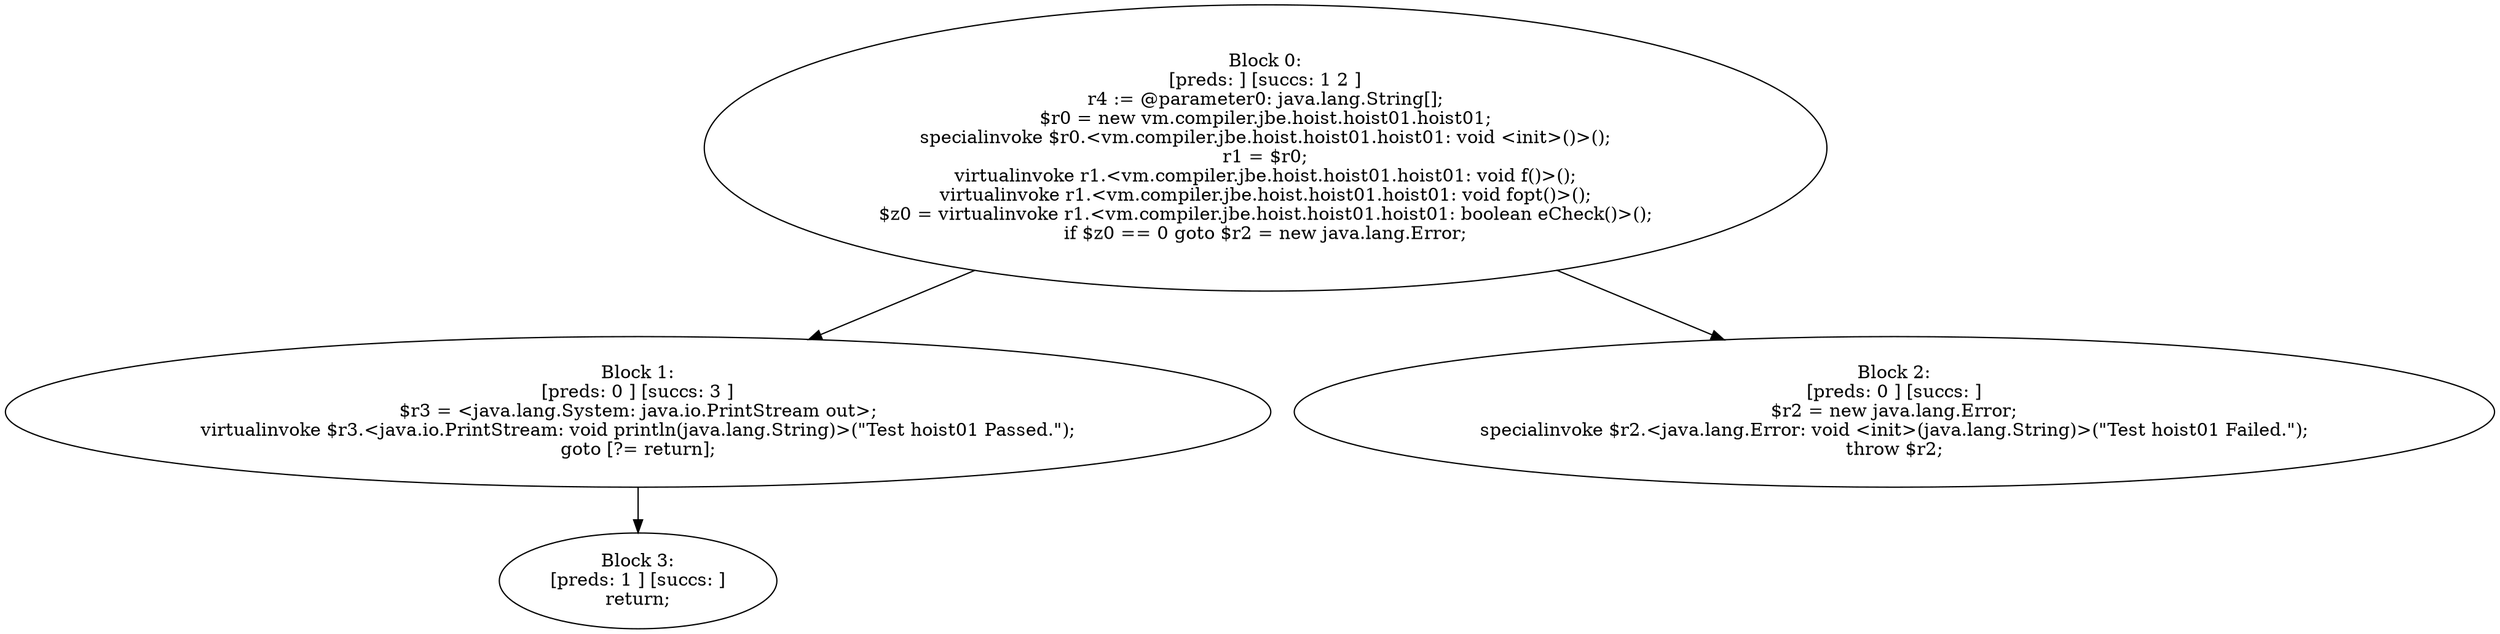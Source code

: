 digraph "unitGraph" {
    "Block 0:
[preds: ] [succs: 1 2 ]
r4 := @parameter0: java.lang.String[];
$r0 = new vm.compiler.jbe.hoist.hoist01.hoist01;
specialinvoke $r0.<vm.compiler.jbe.hoist.hoist01.hoist01: void <init>()>();
r1 = $r0;
virtualinvoke r1.<vm.compiler.jbe.hoist.hoist01.hoist01: void f()>();
virtualinvoke r1.<vm.compiler.jbe.hoist.hoist01.hoist01: void fopt()>();
$z0 = virtualinvoke r1.<vm.compiler.jbe.hoist.hoist01.hoist01: boolean eCheck()>();
if $z0 == 0 goto $r2 = new java.lang.Error;
"
    "Block 1:
[preds: 0 ] [succs: 3 ]
$r3 = <java.lang.System: java.io.PrintStream out>;
virtualinvoke $r3.<java.io.PrintStream: void println(java.lang.String)>(\"Test hoist01 Passed.\");
goto [?= return];
"
    "Block 2:
[preds: 0 ] [succs: ]
$r2 = new java.lang.Error;
specialinvoke $r2.<java.lang.Error: void <init>(java.lang.String)>(\"Test hoist01 Failed.\");
throw $r2;
"
    "Block 3:
[preds: 1 ] [succs: ]
return;
"
    "Block 0:
[preds: ] [succs: 1 2 ]
r4 := @parameter0: java.lang.String[];
$r0 = new vm.compiler.jbe.hoist.hoist01.hoist01;
specialinvoke $r0.<vm.compiler.jbe.hoist.hoist01.hoist01: void <init>()>();
r1 = $r0;
virtualinvoke r1.<vm.compiler.jbe.hoist.hoist01.hoist01: void f()>();
virtualinvoke r1.<vm.compiler.jbe.hoist.hoist01.hoist01: void fopt()>();
$z0 = virtualinvoke r1.<vm.compiler.jbe.hoist.hoist01.hoist01: boolean eCheck()>();
if $z0 == 0 goto $r2 = new java.lang.Error;
"->"Block 1:
[preds: 0 ] [succs: 3 ]
$r3 = <java.lang.System: java.io.PrintStream out>;
virtualinvoke $r3.<java.io.PrintStream: void println(java.lang.String)>(\"Test hoist01 Passed.\");
goto [?= return];
";
    "Block 0:
[preds: ] [succs: 1 2 ]
r4 := @parameter0: java.lang.String[];
$r0 = new vm.compiler.jbe.hoist.hoist01.hoist01;
specialinvoke $r0.<vm.compiler.jbe.hoist.hoist01.hoist01: void <init>()>();
r1 = $r0;
virtualinvoke r1.<vm.compiler.jbe.hoist.hoist01.hoist01: void f()>();
virtualinvoke r1.<vm.compiler.jbe.hoist.hoist01.hoist01: void fopt()>();
$z0 = virtualinvoke r1.<vm.compiler.jbe.hoist.hoist01.hoist01: boolean eCheck()>();
if $z0 == 0 goto $r2 = new java.lang.Error;
"->"Block 2:
[preds: 0 ] [succs: ]
$r2 = new java.lang.Error;
specialinvoke $r2.<java.lang.Error: void <init>(java.lang.String)>(\"Test hoist01 Failed.\");
throw $r2;
";
    "Block 1:
[preds: 0 ] [succs: 3 ]
$r3 = <java.lang.System: java.io.PrintStream out>;
virtualinvoke $r3.<java.io.PrintStream: void println(java.lang.String)>(\"Test hoist01 Passed.\");
goto [?= return];
"->"Block 3:
[preds: 1 ] [succs: ]
return;
";
}
